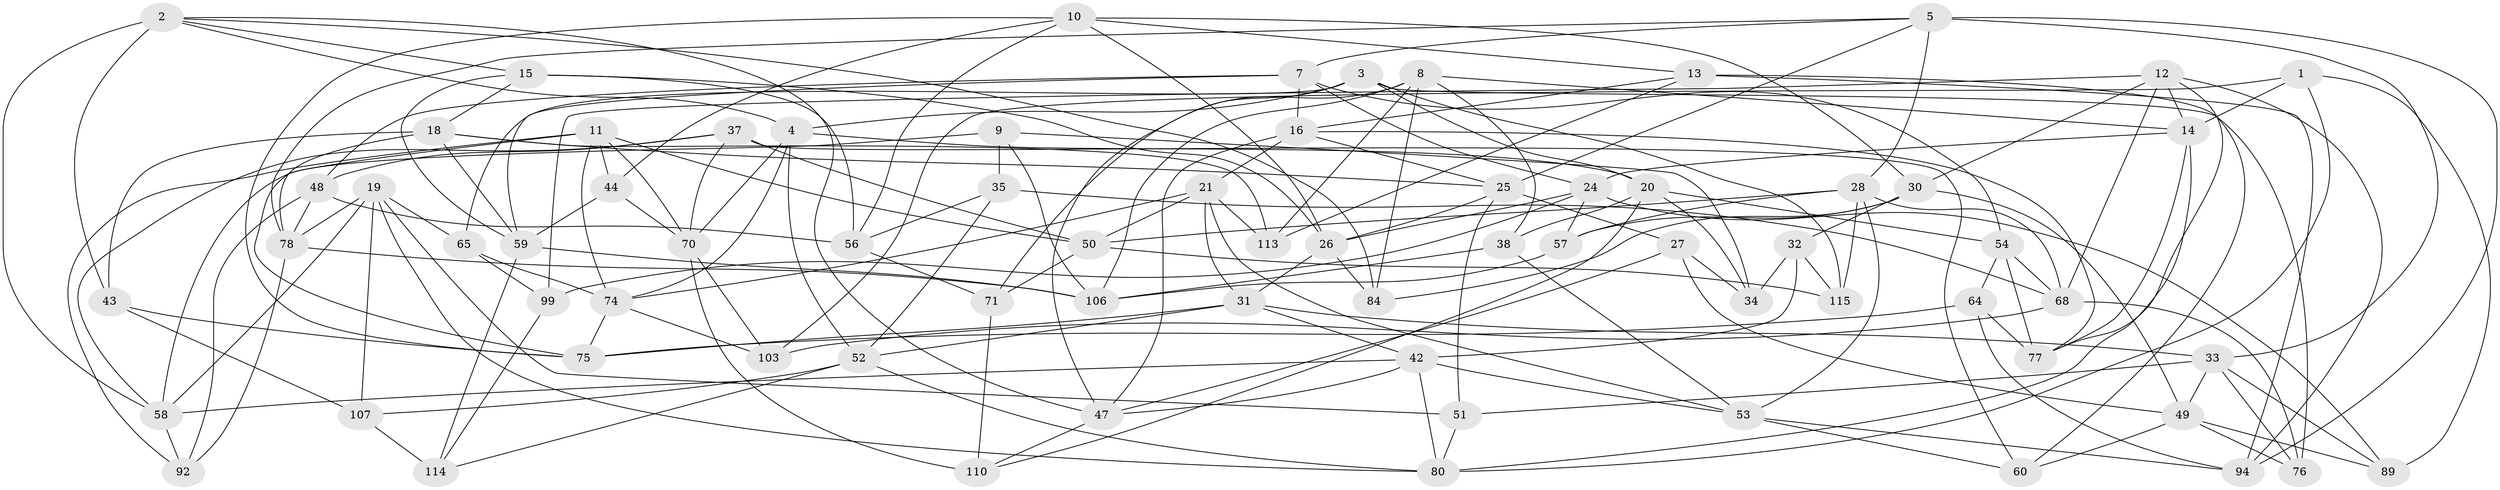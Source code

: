 // Generated by graph-tools (version 1.1) at 2025/52/02/27/25 19:52:33]
// undirected, 71 vertices, 183 edges
graph export_dot {
graph [start="1"]
  node [color=gray90,style=filled];
  1;
  2 [super="+6"];
  3 [super="+96"];
  4 [super="+17"];
  5 [super="+69"];
  7 [super="+23"];
  8 [super="+67"];
  9;
  10 [super="+46"];
  11 [super="+109"];
  12 [super="+83"];
  13 [super="+40"];
  14 [super="+39"];
  15 [super="+87"];
  16 [super="+22"];
  18 [super="+29"];
  19 [super="+86"];
  20 [super="+36"];
  21 [super="+112"];
  24 [super="+85"];
  25 [super="+81"];
  26 [super="+41"];
  27;
  28 [super="+55"];
  30 [super="+45"];
  31 [super="+63"];
  32;
  33 [super="+105"];
  34;
  35;
  37 [super="+98"];
  38;
  42 [super="+91"];
  43;
  44;
  47 [super="+116"];
  48 [super="+101"];
  49 [super="+102"];
  50 [super="+62"];
  51;
  52 [super="+100"];
  53 [super="+72"];
  54 [super="+61"];
  56 [super="+66"];
  57;
  58 [super="+111"];
  59 [super="+90"];
  60;
  64;
  65;
  68 [super="+88"];
  70 [super="+73"];
  71;
  74 [super="+104"];
  75 [super="+95"];
  76;
  77 [super="+79"];
  78 [super="+82"];
  80 [super="+93"];
  84;
  89;
  92;
  94 [super="+97"];
  99;
  103;
  106 [super="+108"];
  107;
  110;
  113;
  114;
  115;
  1 -- 103;
  1 -- 89;
  1 -- 80;
  1 -- 14;
  2 -- 47;
  2 -- 84;
  2 -- 58;
  2 -- 43;
  2 -- 4;
  2 -- 15;
  3 -- 65;
  3 -- 47;
  3 -- 115;
  3 -- 76;
  3 -- 4;
  3 -- 20;
  4 -- 74;
  4 -- 70;
  4 -- 52;
  4 -- 20;
  5 -- 25;
  5 -- 78;
  5 -- 7;
  5 -- 28;
  5 -- 94;
  5 -- 33;
  7 -- 48;
  7 -- 24;
  7 -- 59;
  7 -- 16;
  7 -- 54;
  8 -- 84;
  8 -- 71;
  8 -- 38;
  8 -- 113;
  8 -- 106;
  8 -- 14;
  9 -- 35;
  9 -- 34;
  9 -- 58;
  9 -- 106;
  10 -- 44;
  10 -- 75;
  10 -- 26;
  10 -- 13;
  10 -- 30;
  10 -- 56;
  11 -- 44;
  11 -- 70;
  11 -- 92;
  11 -- 50;
  11 -- 75;
  11 -- 74;
  12 -- 14;
  12 -- 99;
  12 -- 77;
  12 -- 94;
  12 -- 30;
  12 -- 68;
  13 -- 94 [weight=2];
  13 -- 113;
  13 -- 60;
  13 -- 16;
  14 -- 24;
  14 -- 80;
  14 -- 77;
  15 -- 26;
  15 -- 56 [weight=2];
  15 -- 59;
  15 -- 18;
  16 -- 25;
  16 -- 47;
  16 -- 21;
  16 -- 77;
  18 -- 43;
  18 -- 113;
  18 -- 78;
  18 -- 59;
  18 -- 25;
  19 -- 65;
  19 -- 58;
  19 -- 78;
  19 -- 80;
  19 -- 51;
  19 -- 107;
  20 -- 110;
  20 -- 38;
  20 -- 54;
  20 -- 34;
  21 -- 50;
  21 -- 113;
  21 -- 53;
  21 -- 31;
  21 -- 74;
  24 -- 89;
  24 -- 99;
  24 -- 57;
  24 -- 26;
  25 -- 26;
  25 -- 27;
  25 -- 51;
  26 -- 31;
  26 -- 84;
  27 -- 34;
  27 -- 49;
  27 -- 47;
  28 -- 57;
  28 -- 53;
  28 -- 50;
  28 -- 115;
  28 -- 68;
  30 -- 32;
  30 -- 49;
  30 -- 84;
  30 -- 57;
  31 -- 42;
  31 -- 75;
  31 -- 52;
  31 -- 33;
  32 -- 115;
  32 -- 42;
  32 -- 34;
  33 -- 89;
  33 -- 76;
  33 -- 49;
  33 -- 51;
  35 -- 52;
  35 -- 56;
  35 -- 68;
  37 -- 60;
  37 -- 58;
  37 -- 50;
  37 -- 48 [weight=2];
  37 -- 70;
  38 -- 53;
  38 -- 106;
  42 -- 58;
  42 -- 47;
  42 -- 80;
  42 -- 53;
  43 -- 107;
  43 -- 75;
  44 -- 59;
  44 -- 70;
  47 -- 110;
  48 -- 92;
  48 -- 78;
  48 -- 56;
  49 -- 89;
  49 -- 76;
  49 -- 60;
  50 -- 115;
  50 -- 71;
  51 -- 80;
  52 -- 80;
  52 -- 114;
  52 -- 107;
  53 -- 60;
  53 -- 94;
  54 -- 77 [weight=2];
  54 -- 64;
  54 -- 68;
  56 -- 71;
  57 -- 106;
  58 -- 92;
  59 -- 106;
  59 -- 114;
  64 -- 75;
  64 -- 77;
  64 -- 94;
  65 -- 74;
  65 -- 99;
  68 -- 76;
  68 -- 103;
  70 -- 110;
  70 -- 103;
  71 -- 110;
  74 -- 75;
  74 -- 103;
  78 -- 92;
  78 -- 106;
  99 -- 114;
  107 -- 114;
}

